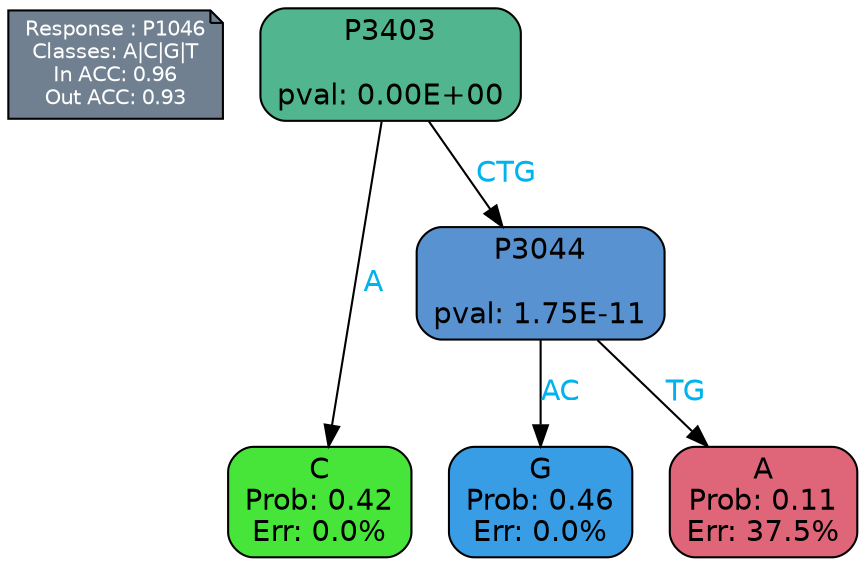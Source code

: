 digraph Tree {
node [shape=box, style="filled, rounded", color="black", fontname=helvetica] ;
graph [ranksep=equally, splines=polylines, bgcolor=transparent, dpi=600] ;
edge [fontname=helvetica] ;
LEGEND [label="Response : P1046
Classes: A|C|G|T
In ACC: 0.96
Out ACC: 0.93
",shape=note,align=left,style=filled,fillcolor="slategray",fontcolor="white",fontsize=10];1 [label="P3403

pval: 0.00E+00", fillcolor="#51b590"] ;
2 [label="C
Prob: 0.42
Err: 0.0%", fillcolor="#47e539"] ;
3 [label="P3044

pval: 1.75E-11", fillcolor="#5992d0"] ;
4 [label="G
Prob: 0.46
Err: 0.0%", fillcolor="#399de5"] ;
5 [label="A
Prob: 0.11
Err: 37.5%", fillcolor="#df6679"] ;
1 -> 2 [label="A",fontcolor=deepskyblue2] ;
1 -> 3 [label="CTG",fontcolor=deepskyblue2] ;
3 -> 4 [label="AC",fontcolor=deepskyblue2] ;
3 -> 5 [label="TG",fontcolor=deepskyblue2] ;
{rank = same; 2;4;5;}{rank = same; LEGEND;1;}}